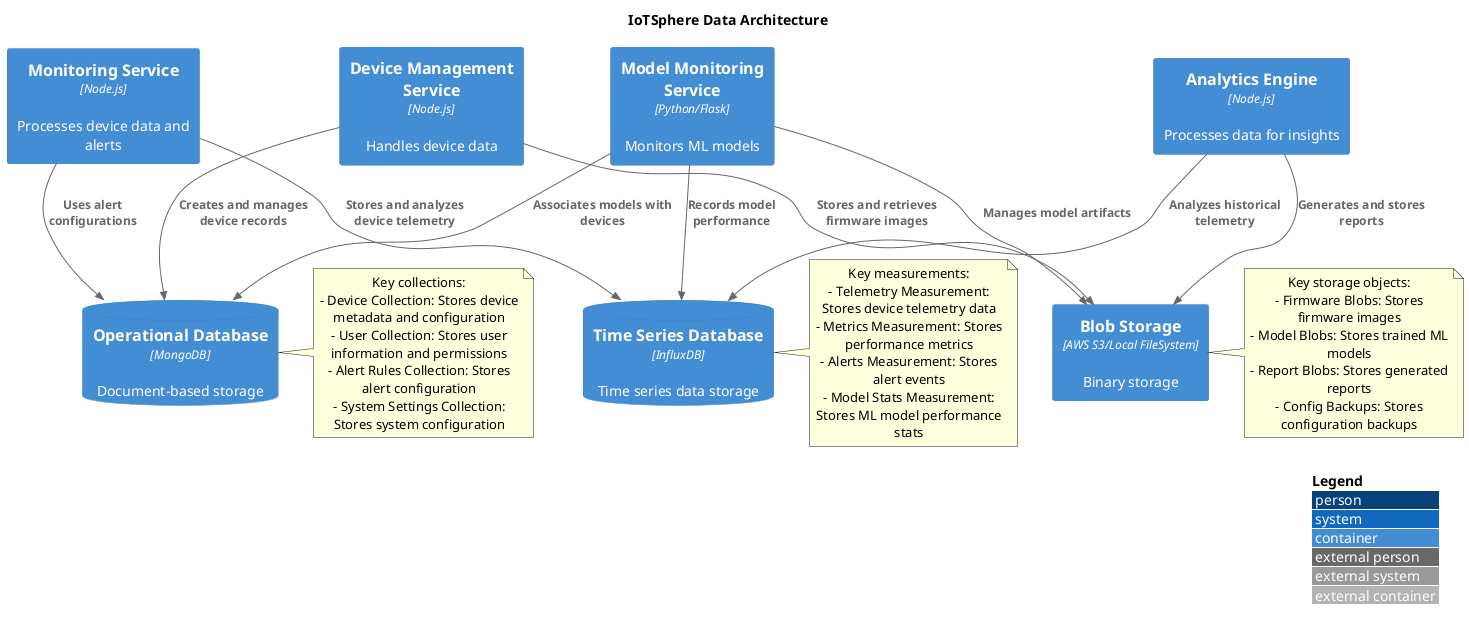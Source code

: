 @startuml Data Architecture
!include <C4/C4_Container>

title "IoTSphere Data Architecture"

Container(deviceService, "Device Management Service", "Node.js", "Handles device data")
Container(monitoringService, "Monitoring Service", "Node.js", "Processes device data and alerts")
Container(analyticsEngine, "Analytics Engine", "Node.js", "Processes data for insights")
Container(modelMonitoring, "Model Monitoring Service", "Python/Flask", "Monitors ML models")

ContainerDb(operationalDb, "Operational Database", "MongoDB", "Document-based storage")
Note right of operationalDb
  Key collections:
  - Device Collection: Stores device metadata and configuration
  - User Collection: Stores user information and permissions
  - Alert Rules Collection: Stores alert configuration
  - System Settings Collection: Stores system configuration
end note

ContainerDb(timeseriesDb, "Time Series Database", "InfluxDB", "Time series data storage")
Note right of timeseriesDb
  Key measurements:
  - Telemetry Measurement: Stores device telemetry data
  - Metrics Measurement: Stores performance metrics
  - Alerts Measurement: Stores alert events
  - Model Stats Measurement: Stores ML model performance stats
end note

Container(blobStorage, "Blob Storage", "AWS S3/Local FileSystem", "Binary storage")
Note right of blobStorage
  Key storage objects:
  - Firmware Blobs: Stores firmware images
  - Model Blobs: Stores trained ML models
  - Report Blobs: Stores generated reports
  - Config Backups: Stores configuration backups
end note

Rel(deviceService, operationalDb, "Creates and manages device records")
Rel(deviceService, blobStorage, "Stores and retrieves firmware images")

Rel(monitoringService, timeseriesDb, "Stores and analyzes device telemetry")
Rel(monitoringService, operationalDb, "Uses alert configurations")

Rel(analyticsEngine, timeseriesDb, "Analyzes historical telemetry")
Rel(analyticsEngine, blobStorage, "Generates and stores reports")

Rel(modelMonitoring, timeseriesDb, "Records model performance")
Rel(modelMonitoring, blobStorage, "Manages model artifacts")
Rel(modelMonitoring, operationalDb, "Associates models with devices")

LAYOUT_WITH_LEGEND()
@enduml
